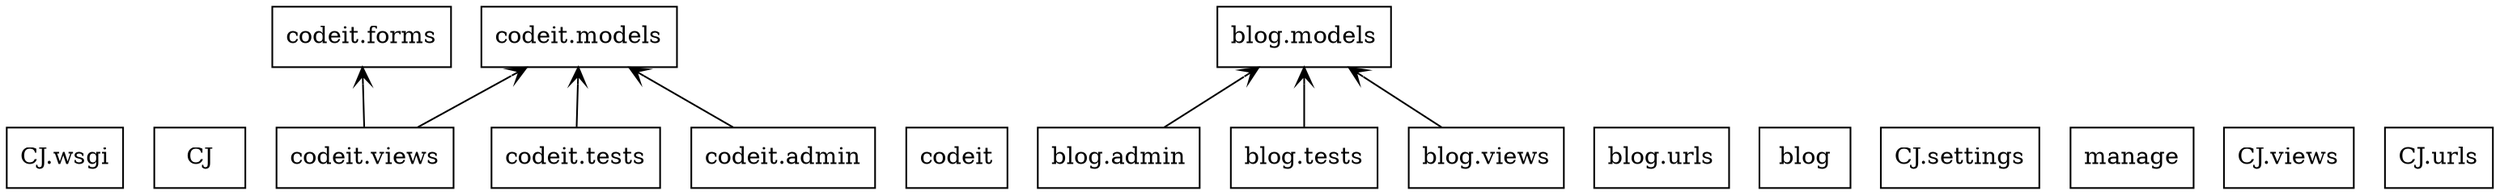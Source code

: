 digraph "packages_No_Name" {
charset="utf-8"
rankdir=BT
"3" [shape="box", label="CJ.wsgi"];
"4" [shape="box", label="CJ"];
"5" [shape="box", label="codeit.forms"];
"8" [shape="box", label="codeit.tests"];
"10" [shape="box", label="codeit"];
"11" [shape="box", label="codeit.models"];
"15" [shape="box", label="blog.models"];
"17" [shape="box", label="blog.urls"];
"18" [shape="box", label="blog.admin"];
"20" [shape="box", label="blog"];
"21" [shape="box", label="CJ.settings"];
"22" [shape="box", label="blog.tests"];
"24" [shape="box", label="manage"];
"25" [shape="box", label="CJ.views"];
"26" [shape="box", label="CJ.urls"];
"27" [shape="box", label="codeit.admin"];
"29" [shape="box", label="codeit.views"];
"30" [shape="box", label="blog.views"];
"8" -> "11" [arrowtail="none", arrowhead="open"];
"18" -> "15" [arrowtail="none", arrowhead="open"];
"22" -> "15" [arrowtail="none", arrowhead="open"];
"27" -> "11" [arrowtail="none", arrowhead="open"];
"29" -> "5" [arrowtail="none", arrowhead="open"];
"29" -> "11" [arrowtail="none", arrowhead="open"];
"30" -> "15" [arrowtail="none", arrowhead="open"];
}
